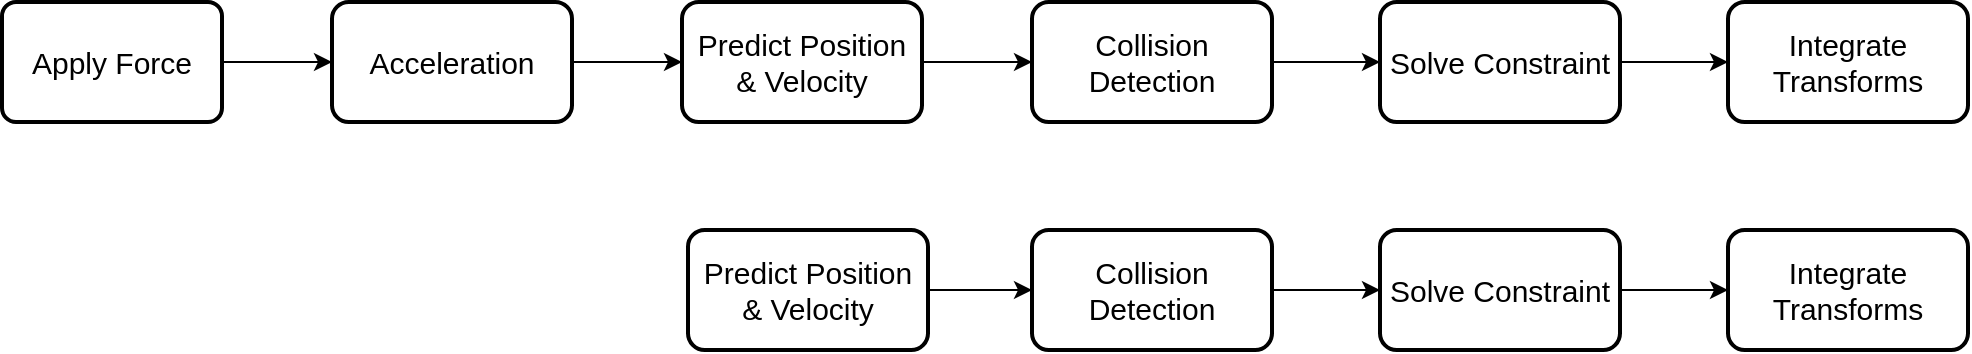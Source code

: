 <mxfile version="22.1.16" type="github">
  <diagram name="第 1 页" id="rjAEBkxYEfLpDfBeMUov">
    <mxGraphModel dx="1868" dy="889" grid="0" gridSize="10" guides="1" tooltips="1" connect="1" arrows="1" fold="1" page="0" pageScale="1" pageWidth="827" pageHeight="1169" background="none" math="0" shadow="0">
      <root>
        <mxCell id="0" />
        <mxCell id="1" parent="0" />
        <mxCell id="R9GelpEuuaYugjEn5ER0-3" value="" style="edgeStyle=orthogonalEdgeStyle;rounded=0;orthogonalLoop=1;jettySize=auto;html=1;" parent="1" source="R9GelpEuuaYugjEn5ER0-1" target="R9GelpEuuaYugjEn5ER0-2" edge="1">
          <mxGeometry relative="1" as="geometry" />
        </mxCell>
        <mxCell id="R9GelpEuuaYugjEn5ER0-11" value="" style="edgeStyle=orthogonalEdgeStyle;rounded=0;orthogonalLoop=1;jettySize=auto;html=1;" parent="1" source="R9GelpEuuaYugjEn5ER0-1" target="R9GelpEuuaYugjEn5ER0-10" edge="1">
          <mxGeometry relative="1" as="geometry" />
        </mxCell>
        <mxCell id="R9GelpEuuaYugjEn5ER0-1" value="Apply Force" style="rounded=1;whiteSpace=wrap;html=1;absoluteArcSize=1;arcSize=14;strokeWidth=2;fontSize=15;" parent="1" vertex="1">
          <mxGeometry x="-78" y="300" width="110" height="60" as="geometry" />
        </mxCell>
        <mxCell id="R9GelpEuuaYugjEn5ER0-5" value="" style="edgeStyle=orthogonalEdgeStyle;rounded=0;orthogonalLoop=1;jettySize=auto;html=1;" parent="1" source="R9GelpEuuaYugjEn5ER0-2" target="R9GelpEuuaYugjEn5ER0-4" edge="1">
          <mxGeometry relative="1" as="geometry" />
        </mxCell>
        <mxCell id="R9GelpEuuaYugjEn5ER0-2" value="Predict Position &amp;amp; Velocity" style="whiteSpace=wrap;html=1;rounded=1;arcSize=14;strokeWidth=2;fontSize=15;" parent="1" vertex="1">
          <mxGeometry x="262" y="300" width="120" height="60" as="geometry" />
        </mxCell>
        <mxCell id="R9GelpEuuaYugjEn5ER0-7" value="" style="edgeStyle=orthogonalEdgeStyle;rounded=0;orthogonalLoop=1;jettySize=auto;html=1;" parent="1" source="R9GelpEuuaYugjEn5ER0-4" target="R9GelpEuuaYugjEn5ER0-6" edge="1">
          <mxGeometry relative="1" as="geometry" />
        </mxCell>
        <mxCell id="R9GelpEuuaYugjEn5ER0-4" value="Collision Detection" style="rounded=1;whiteSpace=wrap;html=1;arcSize=14;strokeWidth=2;fontSize=15;" parent="1" vertex="1">
          <mxGeometry x="437" y="300" width="120" height="60" as="geometry" />
        </mxCell>
        <mxCell id="R9GelpEuuaYugjEn5ER0-9" value="" style="edgeStyle=orthogonalEdgeStyle;rounded=0;orthogonalLoop=1;jettySize=auto;html=1;" parent="1" source="R9GelpEuuaYugjEn5ER0-6" target="R9GelpEuuaYugjEn5ER0-8" edge="1">
          <mxGeometry relative="1" as="geometry" />
        </mxCell>
        <mxCell id="R9GelpEuuaYugjEn5ER0-6" value="Solve Constraint" style="rounded=1;whiteSpace=wrap;html=1;arcSize=14;strokeWidth=2;fontSize=15;" parent="1" vertex="1">
          <mxGeometry x="611" y="300" width="120" height="60" as="geometry" />
        </mxCell>
        <mxCell id="R9GelpEuuaYugjEn5ER0-8" value="Integrate Transforms" style="whiteSpace=wrap;html=1;rounded=1;arcSize=14;strokeWidth=2;fontSize=15;" parent="1" vertex="1">
          <mxGeometry x="785" y="300" width="120" height="60" as="geometry" />
        </mxCell>
        <mxCell id="R9GelpEuuaYugjEn5ER0-10" value="Acceleration" style="whiteSpace=wrap;html=1;fontSize=15;rounded=1;arcSize=14;strokeWidth=2;" parent="1" vertex="1">
          <mxGeometry x="87" y="300" width="120" height="60" as="geometry" />
        </mxCell>
        <mxCell id="R9GelpEuuaYugjEn5ER0-16" value="" style="edgeStyle=orthogonalEdgeStyle;rounded=0;orthogonalLoop=1;jettySize=auto;html=1;" parent="1" source="R9GelpEuuaYugjEn5ER0-17" target="R9GelpEuuaYugjEn5ER0-19" edge="1">
          <mxGeometry relative="1" as="geometry" />
        </mxCell>
        <mxCell id="R9GelpEuuaYugjEn5ER0-17" value="Predict Position &amp;amp; Velocity" style="whiteSpace=wrap;html=1;rounded=1;arcSize=14;strokeWidth=2;fontSize=15;" parent="1" vertex="1">
          <mxGeometry x="265" y="414" width="120" height="60" as="geometry" />
        </mxCell>
        <mxCell id="R9GelpEuuaYugjEn5ER0-18" value="" style="edgeStyle=orthogonalEdgeStyle;rounded=0;orthogonalLoop=1;jettySize=auto;html=1;" parent="1" source="R9GelpEuuaYugjEn5ER0-19" target="R9GelpEuuaYugjEn5ER0-21" edge="1">
          <mxGeometry relative="1" as="geometry" />
        </mxCell>
        <mxCell id="R9GelpEuuaYugjEn5ER0-19" value="Collision Detection" style="rounded=1;whiteSpace=wrap;html=1;arcSize=14;strokeWidth=2;fontSize=15;" parent="1" vertex="1">
          <mxGeometry x="437" y="414" width="120" height="60" as="geometry" />
        </mxCell>
        <mxCell id="R9GelpEuuaYugjEn5ER0-20" value="" style="edgeStyle=orthogonalEdgeStyle;rounded=0;orthogonalLoop=1;jettySize=auto;html=1;" parent="1" source="R9GelpEuuaYugjEn5ER0-21" target="R9GelpEuuaYugjEn5ER0-22" edge="1">
          <mxGeometry relative="1" as="geometry" />
        </mxCell>
        <mxCell id="R9GelpEuuaYugjEn5ER0-21" value="Solve Constraint" style="rounded=1;whiteSpace=wrap;html=1;arcSize=14;strokeWidth=2;fontSize=15;" parent="1" vertex="1">
          <mxGeometry x="611" y="414" width="120" height="60" as="geometry" />
        </mxCell>
        <mxCell id="R9GelpEuuaYugjEn5ER0-22" value="Integrate Transforms" style="whiteSpace=wrap;html=1;rounded=1;arcSize=14;strokeWidth=2;fontSize=15;" parent="1" vertex="1">
          <mxGeometry x="785" y="414" width="120" height="60" as="geometry" />
        </mxCell>
      </root>
    </mxGraphModel>
  </diagram>
</mxfile>
